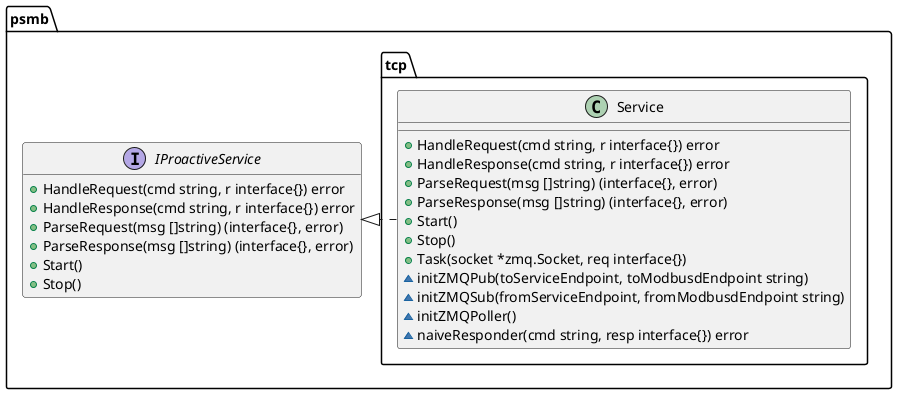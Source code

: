@startuml

set namespaceSeparator /

class psmb/tcp/Service {
    +HandleRequest(cmd string, r interface{}) error
    +HandleResponse(cmd string, r interface{}) error
    +ParseRequest(msg []string) (interface{}, error)
    +ParseResponse(msg []string) (interface{}, error)
    +Start()
    +Stop()
    +Task(socket *zmq.Socket, req interface{})
    ~initZMQPub(toServiceEndpoint, toModbusdEndpoint string)
    ~initZMQSub(fromServiceEndpoint, fromModbusdEndpoint string)
    ~initZMQPoller()
    ~naiveResponder(cmd string, resp interface{}) error
}

interface psmb/IProactiveService {
    +HandleRequest(cmd string, r interface{}) error
    +HandleResponse(cmd string, r interface{}) error
    +ParseRequest(msg []string) (interface{}, error)
    +ParseResponse(msg []string) (interface{}, error)
    +Start()
    +Stop()
}

"psmb/tcp/Service" .|> "psmb/IProactiveService"

hide interface fields

@enduml